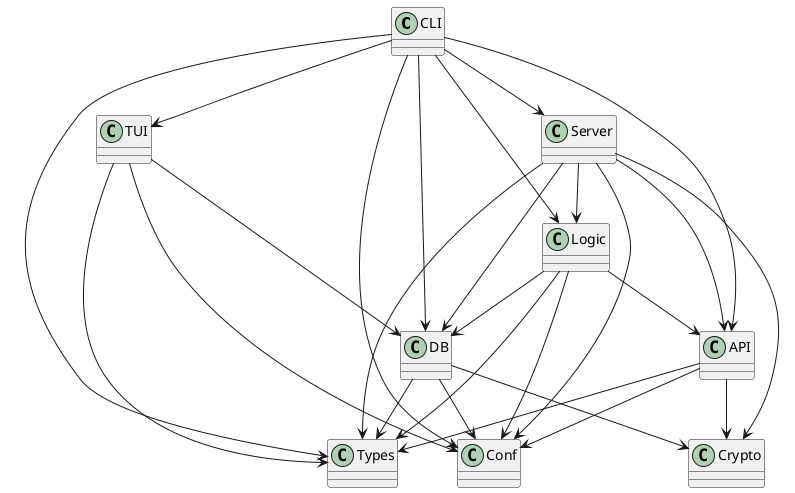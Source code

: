 @startuml Crates dependencies

class CLI
class Conf
class DB
class Logic
class Server
class TUI
class Types
class Crypto

CLI --> API
CLI --> Conf
CLI --> DB
CLI --> Logic
CLI --> Server
CLI --> TUI
CLI --> Types

API --> Conf
API --> Crypto
API --> Types

DB --> Conf
DB --> Crypto
DB --> Types

Logic --> API
Logic --> Conf
Logic --> DB
Logic --> Types

Server --> API
Server --> Conf
Server --> Crypto
Server --> Types
Server --> DB
Server --> Logic

TUI --> Conf
TUI -> Types
TUI --> DB

@enduml
